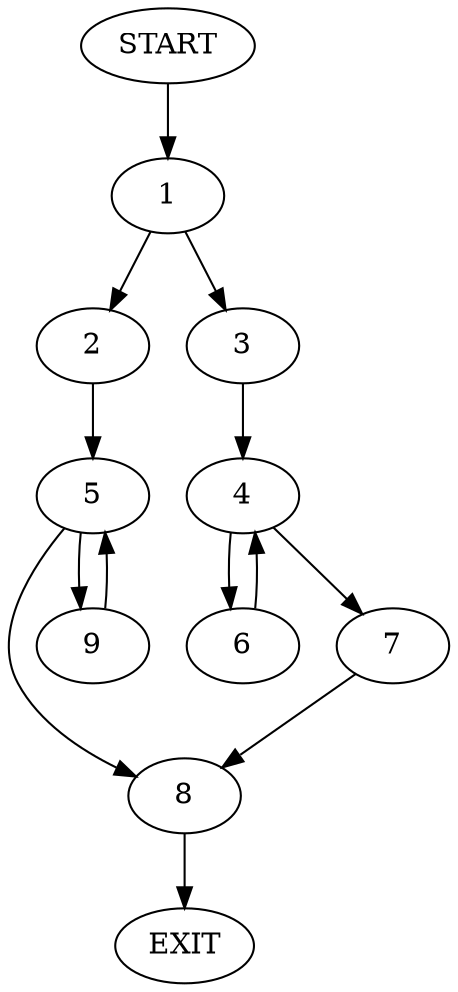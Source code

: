 digraph {
0 [label="START"]
10 [label="EXIT"]
0 -> 1
1 -> 2
1 -> 3
3 -> 4
2 -> 5
4 -> 6
4 -> 7
6 -> 4
7 -> 8
8 -> 10
5 -> 8
5 -> 9
9 -> 5
}
